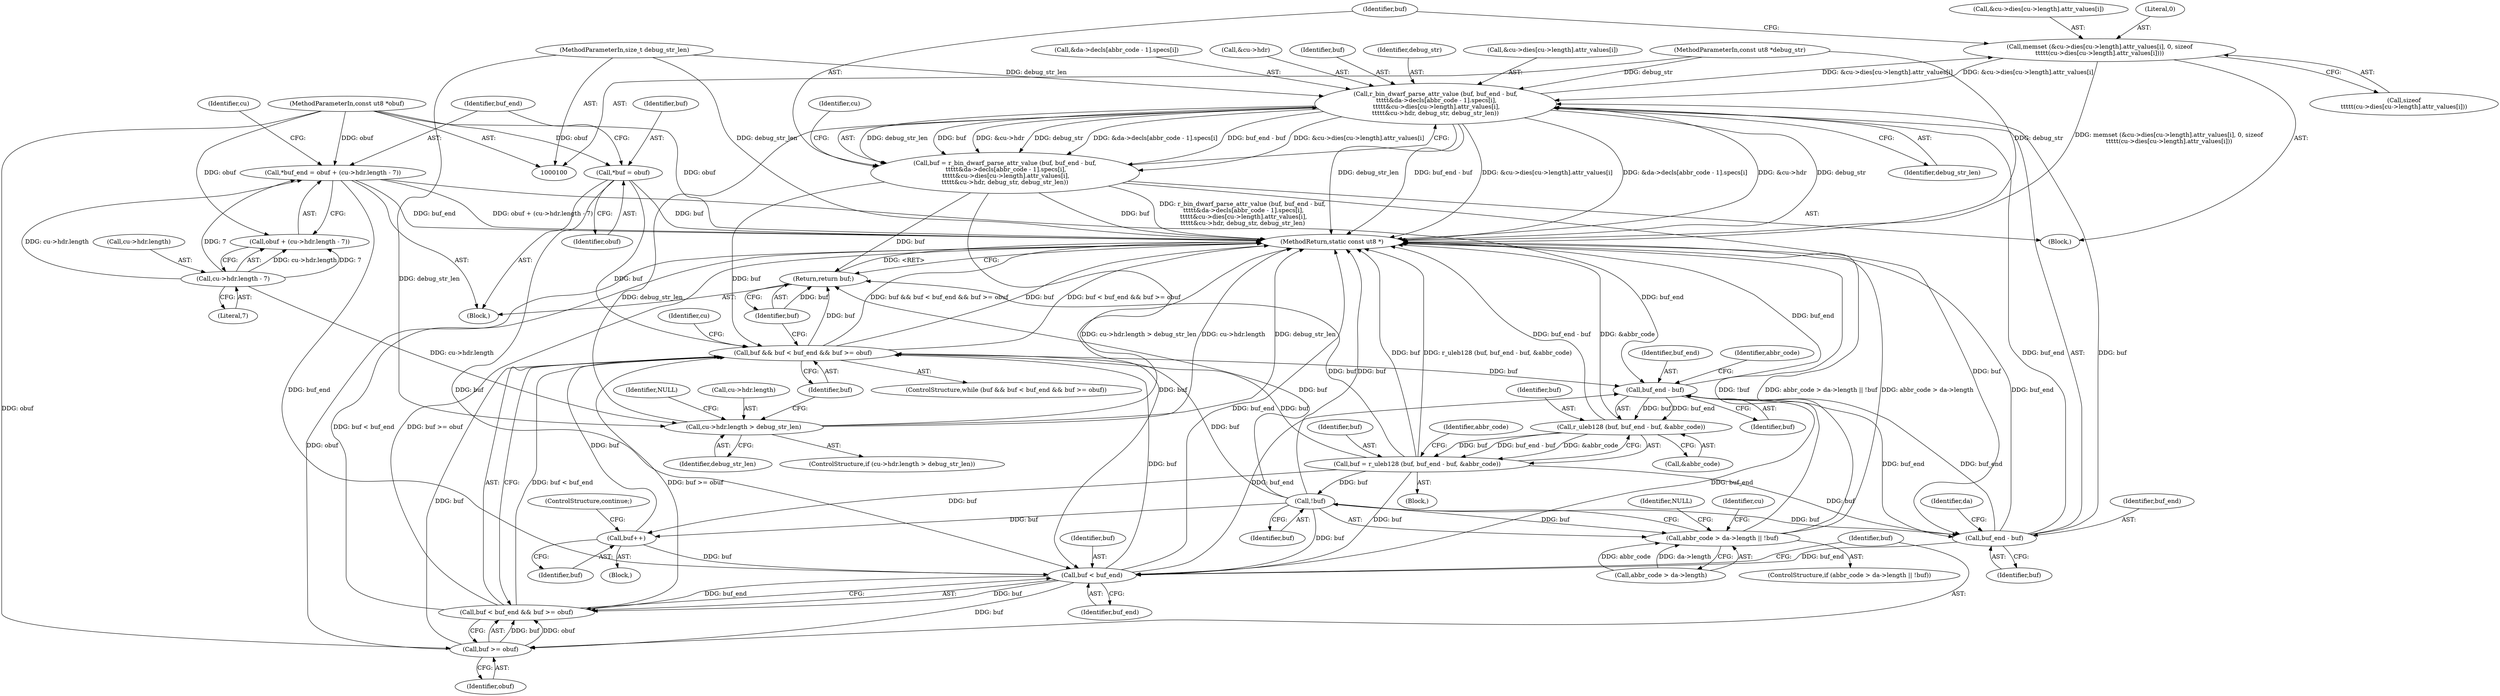 digraph "1_radare2_2ca9ab45891b6ae8e32b6c28c81eebca059cbe5d_1@API" {
"1000334" [label="(Call,memset (&cu->dies[cu->length].attr_values[i], 0, sizeof\n\t\t\t\t\t(cu->dies[cu->length].attr_values[i])))"];
"1000362" [label="(Call,r_bin_dwarf_parse_attr_value (buf, buf_end - buf,\n \t\t\t\t\t&da->decls[abbr_code - 1].specs[i],\n \t\t\t\t\t&cu->dies[cu->length].attr_values[i],\n\t\t\t\t\t&cu->hdr, debug_str, debug_str_len))"];
"1000364" [label="(Call,buf_end - buf)"];
"1000168" [label="(Call,buf_end - buf)"];
"1000142" [label="(Call,buf < buf_end)"];
"1000360" [label="(Call,buf = r_bin_dwarf_parse_attr_value (buf, buf_end - buf,\n \t\t\t\t\t&da->decls[abbr_code - 1].specs[i],\n \t\t\t\t\t&cu->dies[cu->length].attr_values[i],\n\t\t\t\t\t&cu->hdr, debug_str, debug_str_len))"];
"1000213" [label="(Call,buf++)"];
"1000180" [label="(Call,!buf)"];
"1000164" [label="(Call,buf = r_uleb128 (buf, buf_end - buf, &abbr_code))"];
"1000166" [label="(Call,r_uleb128 (buf, buf_end - buf, &abbr_code))"];
"1000110" [label="(Call,*buf = obuf)"];
"1000102" [label="(MethodParameterIn,const ut8 *obuf)"];
"1000114" [label="(Call,*buf_end = obuf + (cu->hdr.length - 7))"];
"1000118" [label="(Call,cu->hdr.length - 7)"];
"1000139" [label="(Call,buf && buf < buf_end && buf >= obuf)"];
"1000145" [label="(Call,buf >= obuf)"];
"1000141" [label="(Call,buf < buf_end && buf >= obuf)"];
"1000334" [label="(Call,memset (&cu->dies[cu->length].attr_values[i], 0, sizeof\n\t\t\t\t\t(cu->dies[cu->length].attr_values[i])))"];
"1000106" [label="(MethodParameterIn,const ut8 *debug_str)"];
"1000128" [label="(Call,cu->hdr.length > debug_str_len)"];
"1000107" [label="(MethodParameterIn,size_t debug_str_len)"];
"1000174" [label="(Call,abbr_code > da->length || !buf)"];
"1000453" [label="(Return,return buf;)"];
"1000143" [label="(Identifier,buf)"];
"1000164" [label="(Call,buf = r_uleb128 (buf, buf_end - buf, &abbr_code))"];
"1000180" [label="(Call,!buf)"];
"1000365" [label="(Identifier,buf_end)"];
"1000142" [label="(Call,buf < buf_end)"];
"1000141" [label="(Call,buf < buf_end && buf >= obuf)"];
"1000116" [label="(Call,obuf + (cu->hdr.length - 7))"];
"1000175" [label="(Call,abbr_code > da->length)"];
"1000118" [label="(Call,cu->hdr.length - 7)"];
"1000275" [label="(Block,)"];
"1000404" [label="(Identifier,cu)"];
"1000181" [label="(Identifier,buf)"];
"1000379" [label="(Call,&cu->dies[cu->length].attr_values[i])"];
"1000454" [label="(Identifier,buf)"];
"1000334" [label="(Call,memset (&cu->dies[cu->length].attr_values[i], 0, sizeof\n\t\t\t\t\t(cu->dies[cu->length].attr_values[i])))"];
"1000128" [label="(Call,cu->hdr.length > debug_str_len)"];
"1000364" [label="(Call,buf_end - buf)"];
"1000360" [label="(Call,buf = r_bin_dwarf_parse_attr_value (buf, buf_end - buf,\n \t\t\t\t\t&da->decls[abbr_code - 1].specs[i],\n \t\t\t\t\t&cu->dies[cu->length].attr_values[i],\n\t\t\t\t\t&cu->hdr, debug_str, debug_str_len))"];
"1000169" [label="(Identifier,buf_end)"];
"1000362" [label="(Call,r_bin_dwarf_parse_attr_value (buf, buf_end - buf,\n \t\t\t\t\t&da->decls[abbr_code - 1].specs[i],\n \t\t\t\t\t&cu->dies[cu->length].attr_values[i],\n\t\t\t\t\t&cu->hdr, debug_str, debug_str_len))"];
"1000176" [label="(Identifier,abbr_code)"];
"1000367" [label="(Call,&da->decls[abbr_code - 1].specs[i])"];
"1000119" [label="(Call,cu->hdr.length)"];
"1000166" [label="(Call,r_uleb128 (buf, buf_end - buf, &abbr_code))"];
"1000139" [label="(Call,buf && buf < buf_end && buf >= obuf)"];
"1000110" [label="(Call,*buf = obuf)"];
"1000140" [label="(Identifier,buf)"];
"1000144" [label="(Identifier,buf_end)"];
"1000131" [label="(Identifier,cu)"];
"1000134" [label="(Identifier,debug_str_len)"];
"1000391" [label="(Call,&cu->hdr)"];
"1000213" [label="(Call,buf++)"];
"1000102" [label="(MethodParameterIn,const ut8 *obuf)"];
"1000184" [label="(Identifier,NULL)"];
"1000111" [label="(Identifier,buf)"];
"1000174" [label="(Call,abbr_code > da->length || !buf)"];
"1000215" [label="(ControlStructure,continue;)"];
"1000107" [label="(MethodParameterIn,size_t debug_str_len)"];
"1000114" [label="(Call,*buf_end = obuf + (cu->hdr.length - 7))"];
"1000112" [label="(Identifier,obuf)"];
"1000165" [label="(Identifier,buf)"];
"1000363" [label="(Identifier,buf)"];
"1000171" [label="(Call,&abbr_code)"];
"1000137" [label="(Identifier,NULL)"];
"1000372" [label="(Identifier,da)"];
"1000335" [label="(Call,&cu->dies[cu->length].attr_values[i])"];
"1000197" [label="(Block,)"];
"1000347" [label="(Literal,0)"];
"1000173" [label="(ControlStructure,if (abbr_code > da->length || !buf))"];
"1000189" [label="(Identifier,cu)"];
"1000167" [label="(Identifier,buf)"];
"1000147" [label="(Identifier,obuf)"];
"1000361" [label="(Identifier,buf)"];
"1000138" [label="(ControlStructure,while (buf && buf < buf_end && buf >= obuf))"];
"1000145" [label="(Call,buf >= obuf)"];
"1000152" [label="(Identifier,cu)"];
"1000455" [label="(MethodReturn,static const ut8 *)"];
"1000170" [label="(Identifier,buf)"];
"1000396" [label="(Identifier,debug_str_len)"];
"1000453" [label="(Return,return buf;)"];
"1000108" [label="(Block,)"];
"1000106" [label="(MethodParameterIn,const ut8 *debug_str)"];
"1000348" [label="(Call,sizeof\n\t\t\t\t\t(cu->dies[cu->length].attr_values[i]))"];
"1000115" [label="(Identifier,buf_end)"];
"1000124" [label="(Literal,7)"];
"1000127" [label="(ControlStructure,if (cu->hdr.length > debug_str_len))"];
"1000129" [label="(Call,cu->hdr.length)"];
"1000168" [label="(Call,buf_end - buf)"];
"1000146" [label="(Identifier,buf)"];
"1000148" [label="(Block,)"];
"1000395" [label="(Identifier,debug_str)"];
"1000214" [label="(Identifier,buf)"];
"1000366" [label="(Identifier,buf)"];
"1000172" [label="(Identifier,abbr_code)"];
"1000334" -> "1000275"  [label="AST: "];
"1000334" -> "1000348"  [label="CFG: "];
"1000335" -> "1000334"  [label="AST: "];
"1000347" -> "1000334"  [label="AST: "];
"1000348" -> "1000334"  [label="AST: "];
"1000361" -> "1000334"  [label="CFG: "];
"1000334" -> "1000455"  [label="DDG: memset (&cu->dies[cu->length].attr_values[i], 0, sizeof\n\t\t\t\t\t(cu->dies[cu->length].attr_values[i]))"];
"1000362" -> "1000334"  [label="DDG: &cu->dies[cu->length].attr_values[i]"];
"1000334" -> "1000362"  [label="DDG: &cu->dies[cu->length].attr_values[i]"];
"1000362" -> "1000360"  [label="AST: "];
"1000362" -> "1000396"  [label="CFG: "];
"1000363" -> "1000362"  [label="AST: "];
"1000364" -> "1000362"  [label="AST: "];
"1000367" -> "1000362"  [label="AST: "];
"1000379" -> "1000362"  [label="AST: "];
"1000391" -> "1000362"  [label="AST: "];
"1000395" -> "1000362"  [label="AST: "];
"1000396" -> "1000362"  [label="AST: "];
"1000360" -> "1000362"  [label="CFG: "];
"1000362" -> "1000455"  [label="DDG: debug_str_len"];
"1000362" -> "1000455"  [label="DDG: buf_end - buf"];
"1000362" -> "1000455"  [label="DDG: &cu->dies[cu->length].attr_values[i]"];
"1000362" -> "1000455"  [label="DDG: &da->decls[abbr_code - 1].specs[i]"];
"1000362" -> "1000455"  [label="DDG: &cu->hdr"];
"1000362" -> "1000455"  [label="DDG: debug_str"];
"1000362" -> "1000360"  [label="DDG: debug_str_len"];
"1000362" -> "1000360"  [label="DDG: buf"];
"1000362" -> "1000360"  [label="DDG: &cu->hdr"];
"1000362" -> "1000360"  [label="DDG: debug_str"];
"1000362" -> "1000360"  [label="DDG: &da->decls[abbr_code - 1].specs[i]"];
"1000362" -> "1000360"  [label="DDG: buf_end - buf"];
"1000362" -> "1000360"  [label="DDG: &cu->dies[cu->length].attr_values[i]"];
"1000364" -> "1000362"  [label="DDG: buf"];
"1000364" -> "1000362"  [label="DDG: buf_end"];
"1000106" -> "1000362"  [label="DDG: debug_str"];
"1000128" -> "1000362"  [label="DDG: debug_str_len"];
"1000107" -> "1000362"  [label="DDG: debug_str_len"];
"1000364" -> "1000366"  [label="CFG: "];
"1000365" -> "1000364"  [label="AST: "];
"1000366" -> "1000364"  [label="AST: "];
"1000372" -> "1000364"  [label="CFG: "];
"1000364" -> "1000455"  [label="DDG: buf_end"];
"1000364" -> "1000142"  [label="DDG: buf_end"];
"1000364" -> "1000168"  [label="DDG: buf_end"];
"1000168" -> "1000364"  [label="DDG: buf_end"];
"1000360" -> "1000364"  [label="DDG: buf"];
"1000180" -> "1000364"  [label="DDG: buf"];
"1000164" -> "1000364"  [label="DDG: buf"];
"1000168" -> "1000166"  [label="AST: "];
"1000168" -> "1000170"  [label="CFG: "];
"1000169" -> "1000168"  [label="AST: "];
"1000170" -> "1000168"  [label="AST: "];
"1000172" -> "1000168"  [label="CFG: "];
"1000168" -> "1000455"  [label="DDG: buf_end"];
"1000168" -> "1000142"  [label="DDG: buf_end"];
"1000168" -> "1000166"  [label="DDG: buf"];
"1000168" -> "1000166"  [label="DDG: buf_end"];
"1000142" -> "1000168"  [label="DDG: buf_end"];
"1000114" -> "1000168"  [label="DDG: buf_end"];
"1000139" -> "1000168"  [label="DDG: buf"];
"1000142" -> "1000141"  [label="AST: "];
"1000142" -> "1000144"  [label="CFG: "];
"1000143" -> "1000142"  [label="AST: "];
"1000144" -> "1000142"  [label="AST: "];
"1000146" -> "1000142"  [label="CFG: "];
"1000141" -> "1000142"  [label="CFG: "];
"1000142" -> "1000455"  [label="DDG: buf_end"];
"1000142" -> "1000139"  [label="DDG: buf"];
"1000142" -> "1000141"  [label="DDG: buf"];
"1000142" -> "1000141"  [label="DDG: buf_end"];
"1000360" -> "1000142"  [label="DDG: buf"];
"1000213" -> "1000142"  [label="DDG: buf"];
"1000180" -> "1000142"  [label="DDG: buf"];
"1000110" -> "1000142"  [label="DDG: buf"];
"1000164" -> "1000142"  [label="DDG: buf"];
"1000114" -> "1000142"  [label="DDG: buf_end"];
"1000142" -> "1000145"  [label="DDG: buf"];
"1000360" -> "1000275"  [label="AST: "];
"1000361" -> "1000360"  [label="AST: "];
"1000404" -> "1000360"  [label="CFG: "];
"1000360" -> "1000455"  [label="DDG: buf"];
"1000360" -> "1000455"  [label="DDG: r_bin_dwarf_parse_attr_value (buf, buf_end - buf,\n \t\t\t\t\t&da->decls[abbr_code - 1].specs[i],\n \t\t\t\t\t&cu->dies[cu->length].attr_values[i],\n\t\t\t\t\t&cu->hdr, debug_str, debug_str_len)"];
"1000360" -> "1000139"  [label="DDG: buf"];
"1000360" -> "1000453"  [label="DDG: buf"];
"1000213" -> "1000197"  [label="AST: "];
"1000213" -> "1000214"  [label="CFG: "];
"1000214" -> "1000213"  [label="AST: "];
"1000215" -> "1000213"  [label="CFG: "];
"1000213" -> "1000139"  [label="DDG: buf"];
"1000180" -> "1000213"  [label="DDG: buf"];
"1000164" -> "1000213"  [label="DDG: buf"];
"1000180" -> "1000174"  [label="AST: "];
"1000180" -> "1000181"  [label="CFG: "];
"1000181" -> "1000180"  [label="AST: "];
"1000174" -> "1000180"  [label="CFG: "];
"1000180" -> "1000455"  [label="DDG: buf"];
"1000180" -> "1000139"  [label="DDG: buf"];
"1000180" -> "1000174"  [label="DDG: buf"];
"1000164" -> "1000180"  [label="DDG: buf"];
"1000180" -> "1000453"  [label="DDG: buf"];
"1000164" -> "1000148"  [label="AST: "];
"1000164" -> "1000166"  [label="CFG: "];
"1000165" -> "1000164"  [label="AST: "];
"1000166" -> "1000164"  [label="AST: "];
"1000176" -> "1000164"  [label="CFG: "];
"1000164" -> "1000455"  [label="DDG: r_uleb128 (buf, buf_end - buf, &abbr_code)"];
"1000164" -> "1000455"  [label="DDG: buf"];
"1000164" -> "1000139"  [label="DDG: buf"];
"1000166" -> "1000164"  [label="DDG: buf"];
"1000166" -> "1000164"  [label="DDG: buf_end - buf"];
"1000166" -> "1000164"  [label="DDG: &abbr_code"];
"1000164" -> "1000453"  [label="DDG: buf"];
"1000166" -> "1000171"  [label="CFG: "];
"1000167" -> "1000166"  [label="AST: "];
"1000171" -> "1000166"  [label="AST: "];
"1000166" -> "1000455"  [label="DDG: buf_end - buf"];
"1000166" -> "1000455"  [label="DDG: &abbr_code"];
"1000110" -> "1000108"  [label="AST: "];
"1000110" -> "1000112"  [label="CFG: "];
"1000111" -> "1000110"  [label="AST: "];
"1000112" -> "1000110"  [label="AST: "];
"1000115" -> "1000110"  [label="CFG: "];
"1000110" -> "1000455"  [label="DDG: buf"];
"1000102" -> "1000110"  [label="DDG: obuf"];
"1000110" -> "1000139"  [label="DDG: buf"];
"1000102" -> "1000100"  [label="AST: "];
"1000102" -> "1000455"  [label="DDG: obuf"];
"1000102" -> "1000114"  [label="DDG: obuf"];
"1000102" -> "1000116"  [label="DDG: obuf"];
"1000102" -> "1000145"  [label="DDG: obuf"];
"1000114" -> "1000108"  [label="AST: "];
"1000114" -> "1000116"  [label="CFG: "];
"1000115" -> "1000114"  [label="AST: "];
"1000116" -> "1000114"  [label="AST: "];
"1000131" -> "1000114"  [label="CFG: "];
"1000114" -> "1000455"  [label="DDG: buf_end"];
"1000114" -> "1000455"  [label="DDG: obuf + (cu->hdr.length - 7)"];
"1000118" -> "1000114"  [label="DDG: cu->hdr.length"];
"1000118" -> "1000114"  [label="DDG: 7"];
"1000118" -> "1000116"  [label="AST: "];
"1000118" -> "1000124"  [label="CFG: "];
"1000119" -> "1000118"  [label="AST: "];
"1000124" -> "1000118"  [label="AST: "];
"1000116" -> "1000118"  [label="CFG: "];
"1000118" -> "1000116"  [label="DDG: cu->hdr.length"];
"1000118" -> "1000116"  [label="DDG: 7"];
"1000118" -> "1000128"  [label="DDG: cu->hdr.length"];
"1000139" -> "1000138"  [label="AST: "];
"1000139" -> "1000140"  [label="CFG: "];
"1000139" -> "1000141"  [label="CFG: "];
"1000140" -> "1000139"  [label="AST: "];
"1000141" -> "1000139"  [label="AST: "];
"1000152" -> "1000139"  [label="CFG: "];
"1000454" -> "1000139"  [label="CFG: "];
"1000139" -> "1000455"  [label="DDG: buf < buf_end && buf >= obuf"];
"1000139" -> "1000455"  [label="DDG: buf && buf < buf_end && buf >= obuf"];
"1000139" -> "1000455"  [label="DDG: buf"];
"1000145" -> "1000139"  [label="DDG: buf"];
"1000141" -> "1000139"  [label="DDG: buf < buf_end"];
"1000141" -> "1000139"  [label="DDG: buf >= obuf"];
"1000139" -> "1000453"  [label="DDG: buf"];
"1000145" -> "1000141"  [label="AST: "];
"1000145" -> "1000147"  [label="CFG: "];
"1000146" -> "1000145"  [label="AST: "];
"1000147" -> "1000145"  [label="AST: "];
"1000141" -> "1000145"  [label="CFG: "];
"1000145" -> "1000455"  [label="DDG: obuf"];
"1000145" -> "1000141"  [label="DDG: buf"];
"1000145" -> "1000141"  [label="DDG: obuf"];
"1000141" -> "1000455"  [label="DDG: buf < buf_end"];
"1000141" -> "1000455"  [label="DDG: buf >= obuf"];
"1000106" -> "1000100"  [label="AST: "];
"1000106" -> "1000455"  [label="DDG: debug_str"];
"1000128" -> "1000127"  [label="AST: "];
"1000128" -> "1000134"  [label="CFG: "];
"1000129" -> "1000128"  [label="AST: "];
"1000134" -> "1000128"  [label="AST: "];
"1000137" -> "1000128"  [label="CFG: "];
"1000140" -> "1000128"  [label="CFG: "];
"1000128" -> "1000455"  [label="DDG: cu->hdr.length"];
"1000128" -> "1000455"  [label="DDG: debug_str_len"];
"1000128" -> "1000455"  [label="DDG: cu->hdr.length > debug_str_len"];
"1000107" -> "1000128"  [label="DDG: debug_str_len"];
"1000107" -> "1000100"  [label="AST: "];
"1000107" -> "1000455"  [label="DDG: debug_str_len"];
"1000174" -> "1000173"  [label="AST: "];
"1000174" -> "1000175"  [label="CFG: "];
"1000175" -> "1000174"  [label="AST: "];
"1000184" -> "1000174"  [label="CFG: "];
"1000189" -> "1000174"  [label="CFG: "];
"1000174" -> "1000455"  [label="DDG: !buf"];
"1000174" -> "1000455"  [label="DDG: abbr_code > da->length || !buf"];
"1000174" -> "1000455"  [label="DDG: abbr_code > da->length"];
"1000175" -> "1000174"  [label="DDG: abbr_code"];
"1000175" -> "1000174"  [label="DDG: da->length"];
"1000453" -> "1000108"  [label="AST: "];
"1000453" -> "1000454"  [label="CFG: "];
"1000454" -> "1000453"  [label="AST: "];
"1000455" -> "1000453"  [label="CFG: "];
"1000453" -> "1000455"  [label="DDG: <RET>"];
"1000454" -> "1000453"  [label="DDG: buf"];
}
